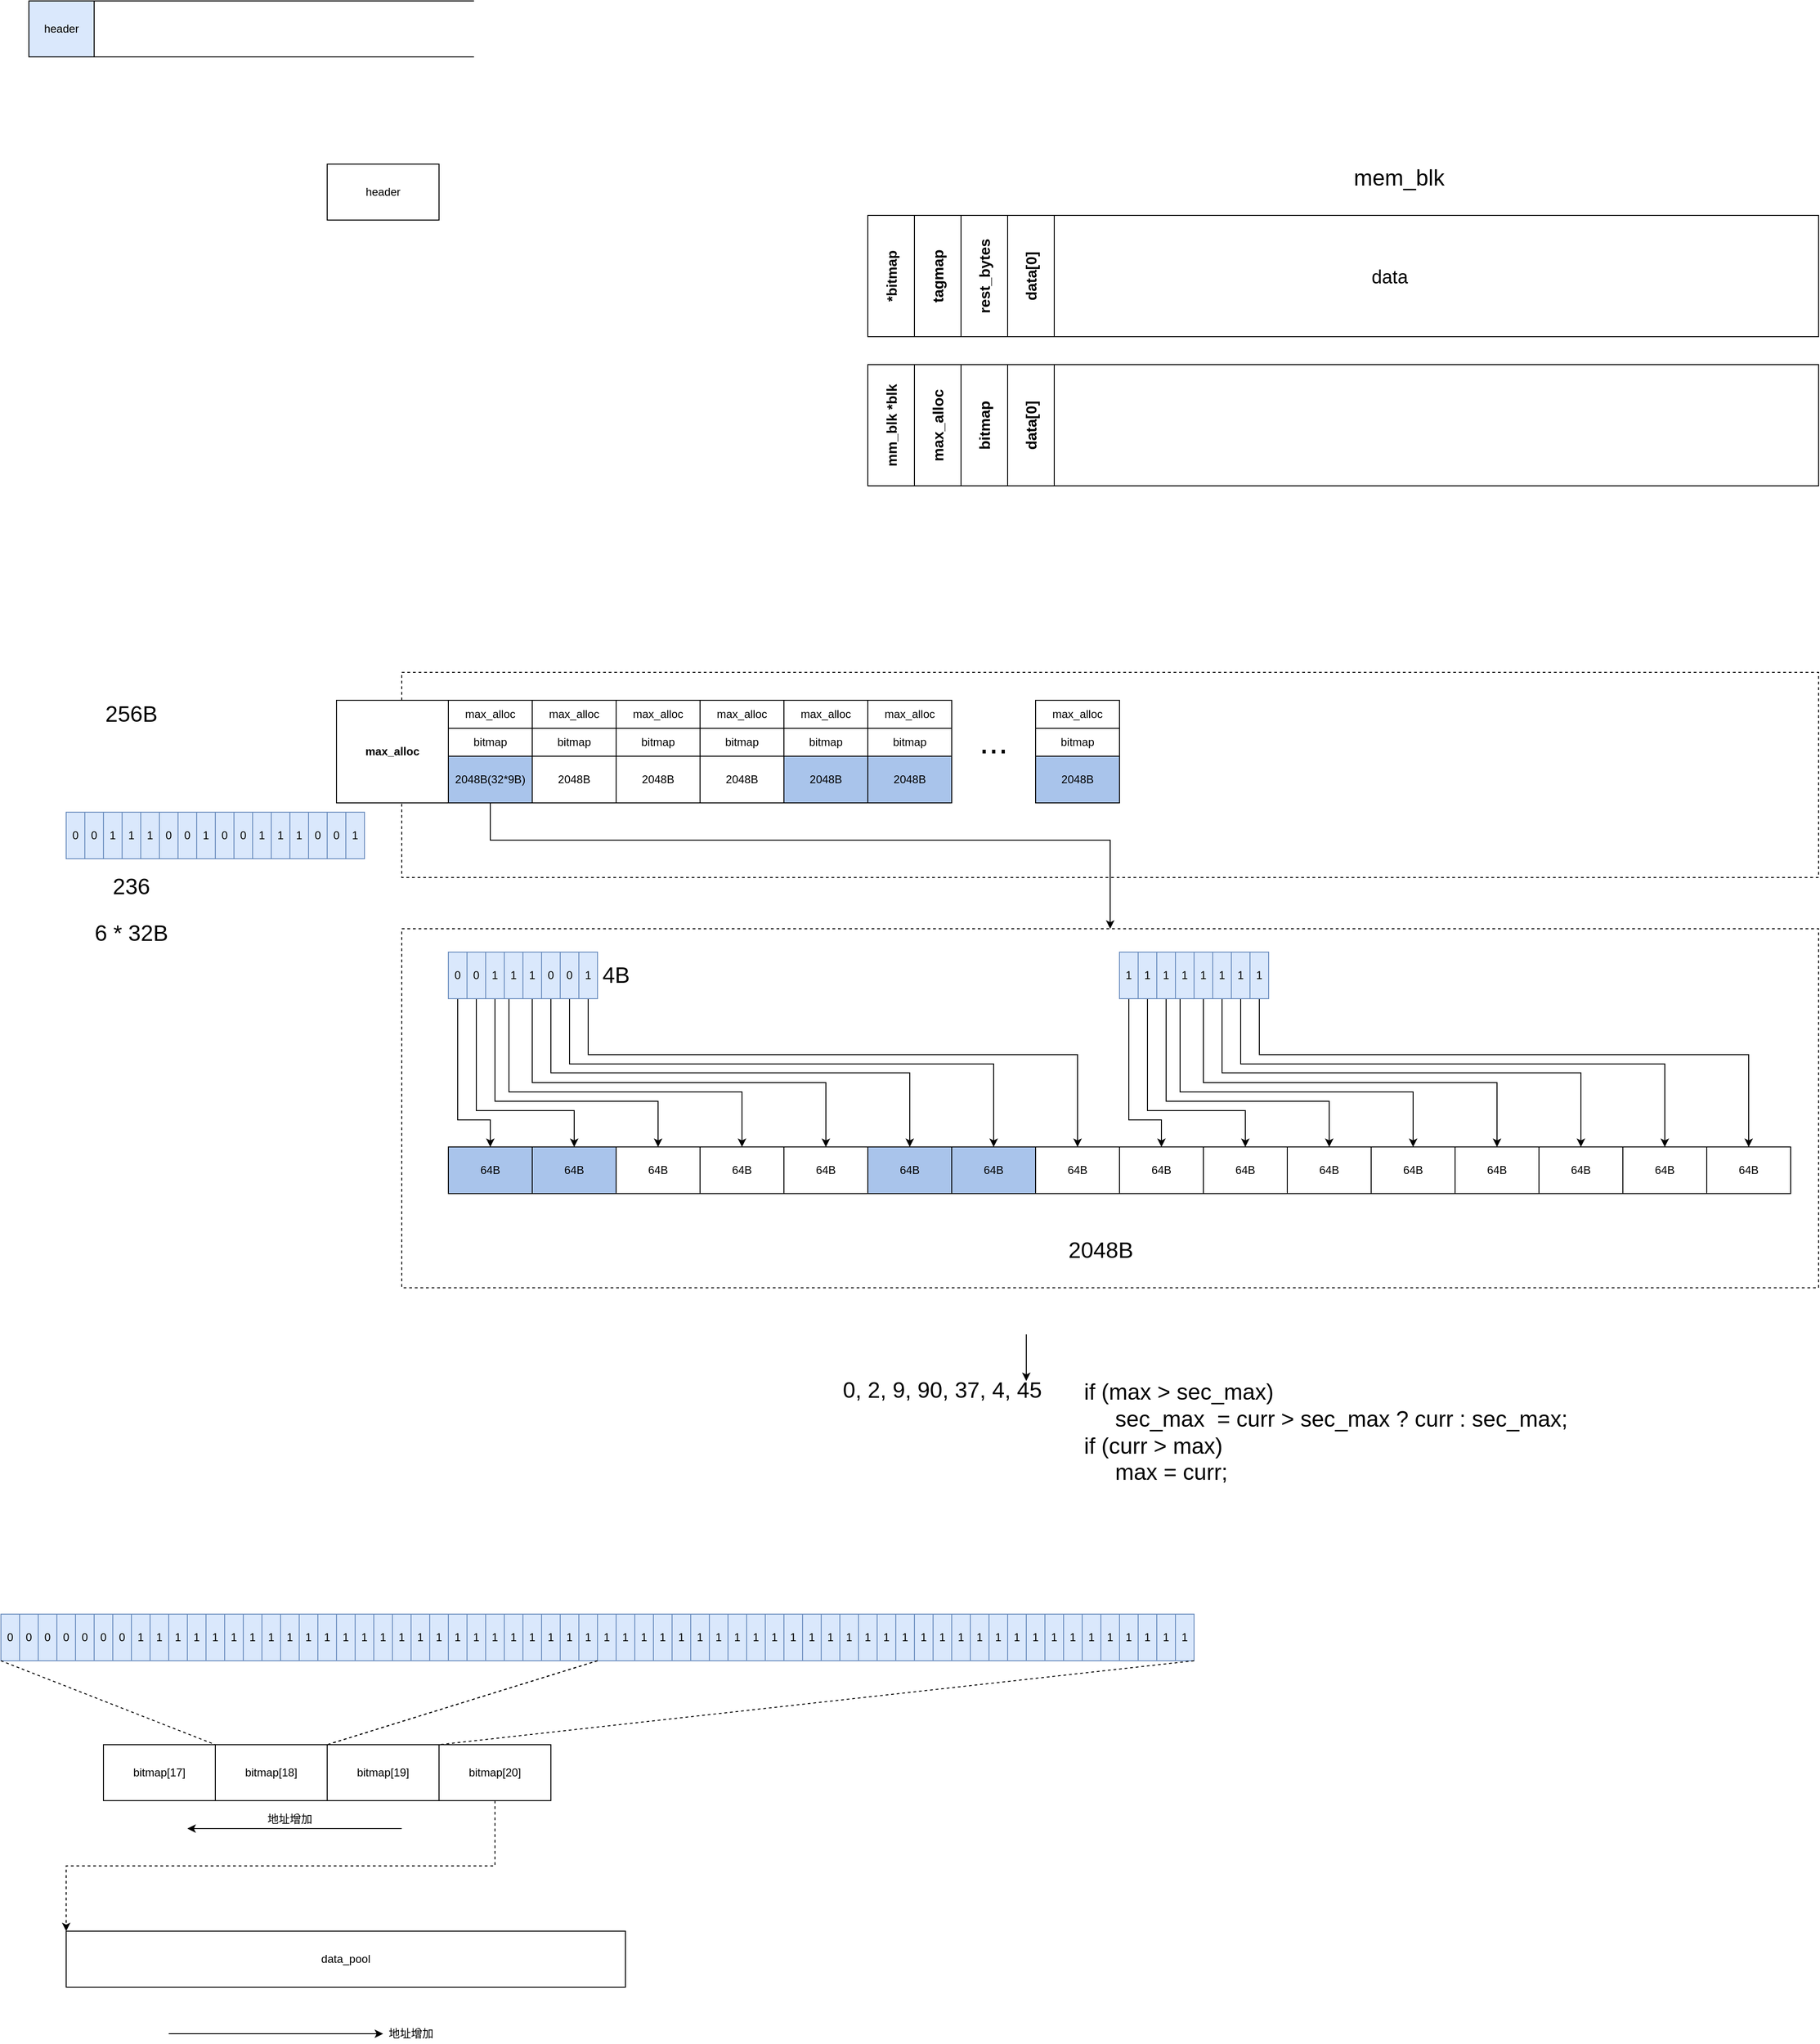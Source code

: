 <mxfile version="14.6.13" type="device"><diagram id="xrky2Eo9zaQdR9MrVfAn" name="第 1 页"><mxGraphModel dx="1934" dy="1294" grid="1" gridSize="10" guides="1" tooltips="1" connect="1" arrows="1" fold="1" page="1" pageScale="1" pageWidth="1654" pageHeight="1169" math="0" shadow="0"><root><mxCell id="0"/><mxCell id="1" parent="0"/><mxCell id="5TR0qfjbOUY7SYUzNgng-30" value="" style="rounded=0;whiteSpace=wrap;html=1;fillColor=none;dashed=1;" parent="1" vertex="1"><mxGeometry x="440" y="810" width="1520" height="220" as="geometry"/></mxCell><mxCell id="5TR0qfjbOUY7SYUzNgng-8" value="" style="rounded=0;whiteSpace=wrap;html=1;fillColor=none;dashed=1;" parent="1" vertex="1"><mxGeometry x="440" y="1085" width="1520" height="385" as="geometry"/></mxCell><mxCell id="mHPgx5wicVpE-fZShQkG-5" value="64B" style="rounded=0;whiteSpace=wrap;html=1;fillColor=#A9C4EB;" parent="1" vertex="1"><mxGeometry x="490" y="1319" width="90" height="50" as="geometry"/></mxCell><mxCell id="HG-naVNKrqQVrggqef4V-28" style="edgeStyle=orthogonalEdgeStyle;rounded=0;orthogonalLoop=1;jettySize=auto;html=1;exitX=0.5;exitY=1;exitDx=0;exitDy=0;" parent="1" source="HG-naVNKrqQVrggqef4V-5" target="mHPgx5wicVpE-fZShQkG-5" edge="1"><mxGeometry relative="1" as="geometry"><Array as="points"><mxPoint x="500" y="1290"/><mxPoint x="535" y="1290"/></Array></mxGeometry></mxCell><mxCell id="HG-naVNKrqQVrggqef4V-5" value="0" style="rounded=0;whiteSpace=wrap;html=1;fillColor=#dae8fc;strokeColor=#6c8ebf;" parent="1" vertex="1"><mxGeometry x="490" y="1110" width="20" height="50" as="geometry"/></mxCell><mxCell id="HG-naVNKrqQVrggqef4V-29" style="edgeStyle=orthogonalEdgeStyle;rounded=0;orthogonalLoop=1;jettySize=auto;html=1;exitX=0.5;exitY=1;exitDx=0;exitDy=0;" parent="1" source="HG-naVNKrqQVrggqef4V-6" target="HG-naVNKrqQVrggqef4V-21" edge="1"><mxGeometry relative="1" as="geometry"><Array as="points"><mxPoint x="520" y="1280"/><mxPoint x="625" y="1280"/></Array></mxGeometry></mxCell><mxCell id="HG-naVNKrqQVrggqef4V-6" value="0" style="rounded=0;whiteSpace=wrap;html=1;fillColor=#dae8fc;strokeColor=#6c8ebf;" parent="1" vertex="1"><mxGeometry x="510" y="1110" width="20" height="50" as="geometry"/></mxCell><mxCell id="HG-naVNKrqQVrggqef4V-30" style="edgeStyle=orthogonalEdgeStyle;rounded=0;orthogonalLoop=1;jettySize=auto;html=1;exitX=0.5;exitY=1;exitDx=0;exitDy=0;" parent="1" source="HG-naVNKrqQVrggqef4V-9" target="HG-naVNKrqQVrggqef4V-22" edge="1"><mxGeometry relative="1" as="geometry"><Array as="points"><mxPoint x="540" y="1270"/><mxPoint x="715" y="1270"/></Array></mxGeometry></mxCell><mxCell id="HG-naVNKrqQVrggqef4V-9" value="1" style="rounded=0;whiteSpace=wrap;html=1;fillColor=#dae8fc;strokeColor=#6c8ebf;" parent="1" vertex="1"><mxGeometry x="530" y="1110" width="20" height="50" as="geometry"/></mxCell><mxCell id="HG-naVNKrqQVrggqef4V-31" style="edgeStyle=orthogonalEdgeStyle;rounded=0;orthogonalLoop=1;jettySize=auto;html=1;exitX=0.25;exitY=1;exitDx=0;exitDy=0;" parent="1" source="HG-naVNKrqQVrggqef4V-10" target="HG-naVNKrqQVrggqef4V-23" edge="1"><mxGeometry relative="1" as="geometry"><Array as="points"><mxPoint x="555" y="1260"/><mxPoint x="805" y="1260"/></Array></mxGeometry></mxCell><mxCell id="HG-naVNKrqQVrggqef4V-10" value="1" style="rounded=0;whiteSpace=wrap;html=1;fillColor=#dae8fc;strokeColor=#6c8ebf;" parent="1" vertex="1"><mxGeometry x="550" y="1110" width="20" height="50" as="geometry"/></mxCell><mxCell id="HG-naVNKrqQVrggqef4V-32" style="edgeStyle=orthogonalEdgeStyle;rounded=0;orthogonalLoop=1;jettySize=auto;html=1;exitX=0.5;exitY=1;exitDx=0;exitDy=0;entryX=0.5;entryY=0;entryDx=0;entryDy=0;" parent="1" source="HG-naVNKrqQVrggqef4V-11" target="HG-naVNKrqQVrggqef4V-24" edge="1"><mxGeometry relative="1" as="geometry"><Array as="points"><mxPoint x="580" y="1250"/><mxPoint x="895" y="1250"/></Array></mxGeometry></mxCell><mxCell id="HG-naVNKrqQVrggqef4V-11" value="1" style="rounded=0;whiteSpace=wrap;html=1;fillColor=#dae8fc;strokeColor=#6c8ebf;" parent="1" vertex="1"><mxGeometry x="570" y="1110" width="20" height="50" as="geometry"/></mxCell><mxCell id="HG-naVNKrqQVrggqef4V-33" style="edgeStyle=orthogonalEdgeStyle;rounded=0;orthogonalLoop=1;jettySize=auto;html=1;exitX=0.5;exitY=1;exitDx=0;exitDy=0;" parent="1" source="HG-naVNKrqQVrggqef4V-12" target="HG-naVNKrqQVrggqef4V-25" edge="1"><mxGeometry relative="1" as="geometry"/></mxCell><mxCell id="HG-naVNKrqQVrggqef4V-12" value="0" style="rounded=0;whiteSpace=wrap;html=1;fillColor=#dae8fc;strokeColor=#6c8ebf;" parent="1" vertex="1"><mxGeometry x="590" y="1110" width="20" height="50" as="geometry"/></mxCell><mxCell id="HG-naVNKrqQVrggqef4V-34" style="edgeStyle=orthogonalEdgeStyle;rounded=0;orthogonalLoop=1;jettySize=auto;html=1;exitX=0.5;exitY=1;exitDx=0;exitDy=0;entryX=0.5;entryY=0;entryDx=0;entryDy=0;" parent="1" source="HG-naVNKrqQVrggqef4V-13" target="HG-naVNKrqQVrggqef4V-26" edge="1"><mxGeometry relative="1" as="geometry"><Array as="points"><mxPoint x="620" y="1230"/><mxPoint x="1075" y="1230"/></Array></mxGeometry></mxCell><mxCell id="HG-naVNKrqQVrggqef4V-13" value="0" style="rounded=0;whiteSpace=wrap;html=1;fillColor=#dae8fc;strokeColor=#6c8ebf;" parent="1" vertex="1"><mxGeometry x="610" y="1110" width="20" height="50" as="geometry"/></mxCell><mxCell id="HG-naVNKrqQVrggqef4V-35" style="edgeStyle=orthogonalEdgeStyle;rounded=0;orthogonalLoop=1;jettySize=auto;html=1;exitX=0.5;exitY=1;exitDx=0;exitDy=0;entryX=0.5;entryY=0;entryDx=0;entryDy=0;" parent="1" source="HG-naVNKrqQVrggqef4V-14" target="HG-naVNKrqQVrggqef4V-27" edge="1"><mxGeometry relative="1" as="geometry"><Array as="points"><mxPoint x="640" y="1220"/><mxPoint x="1165" y="1220"/></Array></mxGeometry></mxCell><mxCell id="HG-naVNKrqQVrggqef4V-14" value="1" style="rounded=0;whiteSpace=wrap;html=1;fillColor=#dae8fc;strokeColor=#6c8ebf;" parent="1" vertex="1"><mxGeometry x="630" y="1110" width="20" height="50" as="geometry"/></mxCell><mxCell id="HG-naVNKrqQVrggqef4V-21" value="64B" style="rounded=0;whiteSpace=wrap;html=1;fillColor=#A9C4EB;" parent="1" vertex="1"><mxGeometry x="580" y="1319" width="90" height="50" as="geometry"/></mxCell><mxCell id="HG-naVNKrqQVrggqef4V-22" value="64B" style="rounded=0;whiteSpace=wrap;html=1;" parent="1" vertex="1"><mxGeometry x="670" y="1319" width="90" height="50" as="geometry"/></mxCell><mxCell id="HG-naVNKrqQVrggqef4V-23" value="64B" style="rounded=0;whiteSpace=wrap;html=1;" parent="1" vertex="1"><mxGeometry x="760" y="1319" width="90" height="50" as="geometry"/></mxCell><mxCell id="HG-naVNKrqQVrggqef4V-24" value="64B" style="rounded=0;whiteSpace=wrap;html=1;" parent="1" vertex="1"><mxGeometry x="850" y="1319" width="90" height="50" as="geometry"/></mxCell><mxCell id="HG-naVNKrqQVrggqef4V-25" value="64B" style="rounded=0;whiteSpace=wrap;html=1;fillColor=#A9C4EB;" parent="1" vertex="1"><mxGeometry x="940" y="1319" width="90" height="50" as="geometry"/></mxCell><mxCell id="HG-naVNKrqQVrggqef4V-26" value="64B" style="rounded=0;whiteSpace=wrap;html=1;fillColor=#A9C4EB;" parent="1" vertex="1"><mxGeometry x="1030" y="1319" width="90" height="50" as="geometry"/></mxCell><mxCell id="HG-naVNKrqQVrggqef4V-27" value="64B" style="rounded=0;whiteSpace=wrap;html=1;" parent="1" vertex="1"><mxGeometry x="1120" y="1319" width="90" height="50" as="geometry"/></mxCell><mxCell id="HG-naVNKrqQVrggqef4V-38" value="64B" style="rounded=0;whiteSpace=wrap;html=1;" parent="1" vertex="1"><mxGeometry x="1210" y="1319" width="90" height="50" as="geometry"/></mxCell><mxCell id="HG-naVNKrqQVrggqef4V-39" style="edgeStyle=orthogonalEdgeStyle;rounded=0;orthogonalLoop=1;jettySize=auto;html=1;exitX=0.5;exitY=1;exitDx=0;exitDy=0;" parent="1" source="HG-naVNKrqQVrggqef4V-40" target="HG-naVNKrqQVrggqef4V-38" edge="1"><mxGeometry relative="1" as="geometry"><Array as="points"><mxPoint x="1220" y="1290"/><mxPoint x="1255" y="1290"/></Array></mxGeometry></mxCell><mxCell id="HG-naVNKrqQVrggqef4V-40" value="1" style="rounded=0;whiteSpace=wrap;html=1;fillColor=#dae8fc;strokeColor=#6c8ebf;" parent="1" vertex="1"><mxGeometry x="1210" y="1110" width="20" height="50" as="geometry"/></mxCell><mxCell id="HG-naVNKrqQVrggqef4V-41" style="edgeStyle=orthogonalEdgeStyle;rounded=0;orthogonalLoop=1;jettySize=auto;html=1;exitX=0.5;exitY=1;exitDx=0;exitDy=0;" parent="1" source="HG-naVNKrqQVrggqef4V-42" target="HG-naVNKrqQVrggqef4V-55" edge="1"><mxGeometry relative="1" as="geometry"><Array as="points"><mxPoint x="1240" y="1280"/><mxPoint x="1345" y="1280"/></Array></mxGeometry></mxCell><mxCell id="HG-naVNKrqQVrggqef4V-42" value="1" style="rounded=0;whiteSpace=wrap;html=1;fillColor=#dae8fc;strokeColor=#6c8ebf;" parent="1" vertex="1"><mxGeometry x="1230" y="1110" width="20" height="50" as="geometry"/></mxCell><mxCell id="HG-naVNKrqQVrggqef4V-43" style="edgeStyle=orthogonalEdgeStyle;rounded=0;orthogonalLoop=1;jettySize=auto;html=1;exitX=0.5;exitY=1;exitDx=0;exitDy=0;" parent="1" source="HG-naVNKrqQVrggqef4V-44" target="HG-naVNKrqQVrggqef4V-56" edge="1"><mxGeometry relative="1" as="geometry"><Array as="points"><mxPoint x="1260" y="1270"/><mxPoint x="1435" y="1270"/></Array></mxGeometry></mxCell><mxCell id="HG-naVNKrqQVrggqef4V-44" value="1" style="rounded=0;whiteSpace=wrap;html=1;fillColor=#dae8fc;strokeColor=#6c8ebf;" parent="1" vertex="1"><mxGeometry x="1250" y="1110" width="20" height="50" as="geometry"/></mxCell><mxCell id="HG-naVNKrqQVrggqef4V-45" style="edgeStyle=orthogonalEdgeStyle;rounded=0;orthogonalLoop=1;jettySize=auto;html=1;exitX=0.25;exitY=1;exitDx=0;exitDy=0;" parent="1" source="HG-naVNKrqQVrggqef4V-46" target="HG-naVNKrqQVrggqef4V-57" edge="1"><mxGeometry relative="1" as="geometry"><Array as="points"><mxPoint x="1275" y="1260"/><mxPoint x="1525" y="1260"/></Array></mxGeometry></mxCell><mxCell id="HG-naVNKrqQVrggqef4V-46" value="1" style="rounded=0;whiteSpace=wrap;html=1;fillColor=#dae8fc;strokeColor=#6c8ebf;" parent="1" vertex="1"><mxGeometry x="1270" y="1110" width="20" height="50" as="geometry"/></mxCell><mxCell id="HG-naVNKrqQVrggqef4V-47" style="edgeStyle=orthogonalEdgeStyle;rounded=0;orthogonalLoop=1;jettySize=auto;html=1;exitX=0.5;exitY=1;exitDx=0;exitDy=0;entryX=0.5;entryY=0;entryDx=0;entryDy=0;" parent="1" source="HG-naVNKrqQVrggqef4V-48" target="HG-naVNKrqQVrggqef4V-58" edge="1"><mxGeometry relative="1" as="geometry"><Array as="points"><mxPoint x="1300" y="1250"/><mxPoint x="1615" y="1250"/></Array></mxGeometry></mxCell><mxCell id="HG-naVNKrqQVrggqef4V-48" value="1" style="rounded=0;whiteSpace=wrap;html=1;fillColor=#dae8fc;strokeColor=#6c8ebf;" parent="1" vertex="1"><mxGeometry x="1290" y="1110" width="20" height="50" as="geometry"/></mxCell><mxCell id="HG-naVNKrqQVrggqef4V-49" style="edgeStyle=orthogonalEdgeStyle;rounded=0;orthogonalLoop=1;jettySize=auto;html=1;exitX=0.5;exitY=1;exitDx=0;exitDy=0;" parent="1" source="HG-naVNKrqQVrggqef4V-50" target="HG-naVNKrqQVrggqef4V-59" edge="1"><mxGeometry relative="1" as="geometry"/></mxCell><mxCell id="HG-naVNKrqQVrggqef4V-50" value="1" style="rounded=0;whiteSpace=wrap;html=1;fillColor=#dae8fc;strokeColor=#6c8ebf;" parent="1" vertex="1"><mxGeometry x="1310" y="1110" width="20" height="50" as="geometry"/></mxCell><mxCell id="HG-naVNKrqQVrggqef4V-51" style="edgeStyle=orthogonalEdgeStyle;rounded=0;orthogonalLoop=1;jettySize=auto;html=1;exitX=0.5;exitY=1;exitDx=0;exitDy=0;entryX=0.5;entryY=0;entryDx=0;entryDy=0;" parent="1" source="HG-naVNKrqQVrggqef4V-52" target="HG-naVNKrqQVrggqef4V-60" edge="1"><mxGeometry relative="1" as="geometry"><Array as="points"><mxPoint x="1340" y="1230"/><mxPoint x="1795" y="1230"/></Array></mxGeometry></mxCell><mxCell id="HG-naVNKrqQVrggqef4V-52" value="1" style="rounded=0;whiteSpace=wrap;html=1;fillColor=#dae8fc;strokeColor=#6c8ebf;" parent="1" vertex="1"><mxGeometry x="1330" y="1110" width="20" height="50" as="geometry"/></mxCell><mxCell id="HG-naVNKrqQVrggqef4V-53" style="edgeStyle=orthogonalEdgeStyle;rounded=0;orthogonalLoop=1;jettySize=auto;html=1;exitX=0.5;exitY=1;exitDx=0;exitDy=0;entryX=0.5;entryY=0;entryDx=0;entryDy=0;" parent="1" source="HG-naVNKrqQVrggqef4V-54" target="HG-naVNKrqQVrggqef4V-61" edge="1"><mxGeometry relative="1" as="geometry"><Array as="points"><mxPoint x="1360" y="1220"/><mxPoint x="1885" y="1220"/></Array></mxGeometry></mxCell><mxCell id="HG-naVNKrqQVrggqef4V-54" value="1" style="rounded=0;whiteSpace=wrap;html=1;fillColor=#dae8fc;strokeColor=#6c8ebf;" parent="1" vertex="1"><mxGeometry x="1350" y="1110" width="20" height="50" as="geometry"/></mxCell><mxCell id="HG-naVNKrqQVrggqef4V-55" value="64B" style="rounded=0;whiteSpace=wrap;html=1;" parent="1" vertex="1"><mxGeometry x="1300" y="1319" width="90" height="50" as="geometry"/></mxCell><mxCell id="HG-naVNKrqQVrggqef4V-56" value="64B" style="rounded=0;whiteSpace=wrap;html=1;" parent="1" vertex="1"><mxGeometry x="1390" y="1319" width="90" height="50" as="geometry"/></mxCell><mxCell id="HG-naVNKrqQVrggqef4V-57" value="64B" style="rounded=0;whiteSpace=wrap;html=1;" parent="1" vertex="1"><mxGeometry x="1480" y="1319" width="90" height="50" as="geometry"/></mxCell><mxCell id="HG-naVNKrqQVrggqef4V-58" value="64B" style="rounded=0;whiteSpace=wrap;html=1;" parent="1" vertex="1"><mxGeometry x="1570" y="1319" width="90" height="50" as="geometry"/></mxCell><mxCell id="HG-naVNKrqQVrggqef4V-59" value="64B" style="rounded=0;whiteSpace=wrap;html=1;" parent="1" vertex="1"><mxGeometry x="1660" y="1319" width="90" height="50" as="geometry"/></mxCell><mxCell id="HG-naVNKrqQVrggqef4V-60" value="64B" style="rounded=0;whiteSpace=wrap;html=1;" parent="1" vertex="1"><mxGeometry x="1750" y="1319" width="90" height="50" as="geometry"/></mxCell><mxCell id="HG-naVNKrqQVrggqef4V-61" value="64B" style="rounded=0;whiteSpace=wrap;html=1;" parent="1" vertex="1"><mxGeometry x="1840" y="1319" width="90" height="50" as="geometry"/></mxCell><mxCell id="HG-naVNKrqQVrggqef4V-62" value="2048B" style="text;html=1;strokeColor=none;fillColor=none;align=center;verticalAlign=middle;whiteSpace=wrap;rounded=0;fontSize=24;" parent="1" vertex="1"><mxGeometry x="1170" y="1420" width="40" height="20" as="geometry"/></mxCell><mxCell id="5TR0qfjbOUY7SYUzNgng-9" style="edgeStyle=orthogonalEdgeStyle;rounded=0;orthogonalLoop=1;jettySize=auto;html=1;exitX=0.5;exitY=1;exitDx=0;exitDy=0;entryX=0.5;entryY=0;entryDx=0;entryDy=0;" parent="1" source="5TR0qfjbOUY7SYUzNgng-1" target="5TR0qfjbOUY7SYUzNgng-8" edge="1"><mxGeometry relative="1" as="geometry"><Array as="points"><mxPoint x="535" y="990"/><mxPoint x="1200" y="990"/></Array></mxGeometry></mxCell><mxCell id="5TR0qfjbOUY7SYUzNgng-1" value="2048B(32*9B)" style="rounded=0;whiteSpace=wrap;html=1;fillColor=#A9C4EB;" parent="1" vertex="1"><mxGeometry x="490" y="900" width="90" height="50" as="geometry"/></mxCell><mxCell id="5TR0qfjbOUY7SYUzNgng-2" value="2048B" style="rounded=0;whiteSpace=wrap;html=1;" parent="1" vertex="1"><mxGeometry x="580" y="900" width="90" height="50" as="geometry"/></mxCell><mxCell id="5TR0qfjbOUY7SYUzNgng-3" value="2048B" style="rounded=0;whiteSpace=wrap;html=1;" parent="1" vertex="1"><mxGeometry x="670" y="900" width="90" height="50" as="geometry"/></mxCell><mxCell id="5TR0qfjbOUY7SYUzNgng-4" value="2048B" style="rounded=0;whiteSpace=wrap;html=1;" parent="1" vertex="1"><mxGeometry x="760" y="900" width="90" height="50" as="geometry"/></mxCell><mxCell id="5TR0qfjbOUY7SYUzNgng-5" value="2048B" style="rounded=0;whiteSpace=wrap;html=1;fillColor=#A9C4EB;" parent="1" vertex="1"><mxGeometry x="850" y="900" width="90" height="50" as="geometry"/></mxCell><mxCell id="5TR0qfjbOUY7SYUzNgng-6" value="2048B" style="rounded=0;whiteSpace=wrap;html=1;fillColor=#A9C4EB;" parent="1" vertex="1"><mxGeometry x="940" y="900" width="90" height="50" as="geometry"/></mxCell><mxCell id="5TR0qfjbOUY7SYUzNgng-11" value="2048B" style="rounded=0;whiteSpace=wrap;html=1;fillColor=#A9C4EB;" parent="1" vertex="1"><mxGeometry x="1120" y="900" width="90" height="50" as="geometry"/></mxCell><mxCell id="5TR0qfjbOUY7SYUzNgng-34" value="" style="rounded=0;whiteSpace=wrap;html=1;fillColor=none;" parent="1" vertex="1"><mxGeometry x="940" y="480" width="1020" height="130" as="geometry"/></mxCell><mxCell id="5TR0qfjbOUY7SYUzNgng-35" value="mm_blk *blk" style="rounded=0;whiteSpace=wrap;html=1;fillColor=none;direction=west;horizontal=0;fontStyle=1;fontSize=15;" parent="1" vertex="1"><mxGeometry x="940" y="480" width="50" height="130" as="geometry"/></mxCell><mxCell id="5TR0qfjbOUY7SYUzNgng-36" value="data[0]" style="rounded=0;whiteSpace=wrap;html=1;fillColor=none;direction=west;horizontal=0;fontSize=16;fontStyle=1" parent="1" vertex="1"><mxGeometry x="1090" y="480" width="50" height="130" as="geometry"/></mxCell><mxCell id="5TR0qfjbOUY7SYUzNgng-39" value="mem_blk" style="text;html=1;strokeColor=none;fillColor=none;align=center;verticalAlign=middle;whiteSpace=wrap;rounded=0;fontSize=24;" parent="1" vertex="1"><mxGeometry x="1490" y="270" width="40" height="20" as="geometry"/></mxCell><mxCell id="5TR0qfjbOUY7SYUzNgng-46" value="tagmap" style="rounded=0;whiteSpace=wrap;html=1;fillColor=none;direction=west;horizontal=0;fontSize=16;fontStyle=1" parent="1" vertex="1"><mxGeometry x="990" y="320" width="50" height="130" as="geometry"/></mxCell><mxCell id="5TR0qfjbOUY7SYUzNgng-47" value="*bitmap" style="rounded=0;whiteSpace=wrap;html=1;fillColor=none;direction=west;horizontal=0;fontStyle=1;fontSize=15;" parent="1" vertex="1"><mxGeometry x="940" y="320" width="50" height="130" as="geometry"/></mxCell><mxCell id="5TR0qfjbOUY7SYUzNgng-48" value="&lt;font style=&quot;font-size: 20px&quot;&gt;data&lt;/font&gt;" style="rounded=0;whiteSpace=wrap;html=1;fillColor=none;" parent="1" vertex="1"><mxGeometry x="1040" y="320" width="920" height="130" as="geometry"/></mxCell><mxCell id="5TR0qfjbOUY7SYUzNgng-49" value="max_alloc" style="rounded=0;whiteSpace=wrap;html=1;fillColor=none;direction=west;horizontal=0;fontSize=16;fontStyle=1" parent="1" vertex="1"><mxGeometry x="990" y="480" width="50" height="130" as="geometry"/></mxCell><mxCell id="5TR0qfjbOUY7SYUzNgng-52" value="4B" style="text;html=1;strokeColor=none;fillColor=none;align=center;verticalAlign=middle;whiteSpace=wrap;rounded=0;fontSize=24;" parent="1" vertex="1"><mxGeometry x="650" y="1125" width="40" height="20" as="geometry"/></mxCell><mxCell id="5TR0qfjbOUY7SYUzNgng-55" value="0" style="rounded=0;whiteSpace=wrap;html=1;fillColor=#dae8fc;strokeColor=#6c8ebf;" parent="1" vertex="1"><mxGeometry x="80" y="960" width="20" height="50" as="geometry"/></mxCell><mxCell id="5TR0qfjbOUY7SYUzNgng-56" value="0" style="rounded=0;whiteSpace=wrap;html=1;fillColor=#dae8fc;strokeColor=#6c8ebf;" parent="1" vertex="1"><mxGeometry x="100" y="960" width="20" height="50" as="geometry"/></mxCell><mxCell id="5TR0qfjbOUY7SYUzNgng-57" value="1" style="rounded=0;whiteSpace=wrap;html=1;fillColor=#dae8fc;strokeColor=#6c8ebf;" parent="1" vertex="1"><mxGeometry x="120" y="960" width="20" height="50" as="geometry"/></mxCell><mxCell id="5TR0qfjbOUY7SYUzNgng-58" value="1" style="rounded=0;whiteSpace=wrap;html=1;fillColor=#dae8fc;strokeColor=#6c8ebf;" parent="1" vertex="1"><mxGeometry x="140" y="960" width="20" height="50" as="geometry"/></mxCell><mxCell id="5TR0qfjbOUY7SYUzNgng-59" value="1" style="rounded=0;whiteSpace=wrap;html=1;fillColor=#dae8fc;strokeColor=#6c8ebf;" parent="1" vertex="1"><mxGeometry x="160" y="960" width="20" height="50" as="geometry"/></mxCell><mxCell id="5TR0qfjbOUY7SYUzNgng-60" value="0" style="rounded=0;whiteSpace=wrap;html=1;fillColor=#dae8fc;strokeColor=#6c8ebf;" parent="1" vertex="1"><mxGeometry x="180" y="960" width="20" height="50" as="geometry"/></mxCell><mxCell id="5TR0qfjbOUY7SYUzNgng-61" value="0" style="rounded=0;whiteSpace=wrap;html=1;fillColor=#dae8fc;strokeColor=#6c8ebf;" parent="1" vertex="1"><mxGeometry x="200" y="960" width="20" height="50" as="geometry"/></mxCell><mxCell id="5TR0qfjbOUY7SYUzNgng-62" value="1" style="rounded=0;whiteSpace=wrap;html=1;fillColor=#dae8fc;strokeColor=#6c8ebf;" parent="1" vertex="1"><mxGeometry x="220" y="960" width="20" height="50" as="geometry"/></mxCell><mxCell id="5TR0qfjbOUY7SYUzNgng-63" value="236" style="text;html=1;strokeColor=none;fillColor=none;align=center;verticalAlign=middle;whiteSpace=wrap;rounded=0;fontSize=24;" parent="1" vertex="1"><mxGeometry x="130" y="1030" width="40" height="20" as="geometry"/></mxCell><mxCell id="5TR0qfjbOUY7SYUzNgng-64" value="6 * 32B" style="text;html=1;strokeColor=none;fillColor=none;align=center;verticalAlign=middle;whiteSpace=wrap;rounded=0;fontSize=24;" parent="1" vertex="1"><mxGeometry x="100" y="1080" width="100" height="20" as="geometry"/></mxCell><mxCell id="5TR0qfjbOUY7SYUzNgng-65" value="256B" style="text;html=1;strokeColor=none;fillColor=none;align=center;verticalAlign=middle;whiteSpace=wrap;rounded=0;fontSize=24;" parent="1" vertex="1"><mxGeometry x="130" y="845" width="40" height="20" as="geometry"/></mxCell><mxCell id="5TR0qfjbOUY7SYUzNgng-74" value="0" style="rounded=0;whiteSpace=wrap;html=1;fillColor=#dae8fc;strokeColor=#6c8ebf;" parent="1" vertex="1"><mxGeometry x="240" y="960" width="20" height="50" as="geometry"/></mxCell><mxCell id="5TR0qfjbOUY7SYUzNgng-75" value="0" style="rounded=0;whiteSpace=wrap;html=1;fillColor=#dae8fc;strokeColor=#6c8ebf;" parent="1" vertex="1"><mxGeometry x="260" y="960" width="20" height="50" as="geometry"/></mxCell><mxCell id="5TR0qfjbOUY7SYUzNgng-76" value="1" style="rounded=0;whiteSpace=wrap;html=1;fillColor=#dae8fc;strokeColor=#6c8ebf;" parent="1" vertex="1"><mxGeometry x="280" y="960" width="20" height="50" as="geometry"/></mxCell><mxCell id="5TR0qfjbOUY7SYUzNgng-77" value="1" style="rounded=0;whiteSpace=wrap;html=1;fillColor=#dae8fc;strokeColor=#6c8ebf;" parent="1" vertex="1"><mxGeometry x="300" y="960" width="20" height="50" as="geometry"/></mxCell><mxCell id="5TR0qfjbOUY7SYUzNgng-78" value="1" style="rounded=0;whiteSpace=wrap;html=1;fillColor=#dae8fc;strokeColor=#6c8ebf;" parent="1" vertex="1"><mxGeometry x="320" y="960" width="20" height="50" as="geometry"/></mxCell><mxCell id="5TR0qfjbOUY7SYUzNgng-79" value="0" style="rounded=0;whiteSpace=wrap;html=1;fillColor=#dae8fc;strokeColor=#6c8ebf;" parent="1" vertex="1"><mxGeometry x="340" y="960" width="20" height="50" as="geometry"/></mxCell><mxCell id="5TR0qfjbOUY7SYUzNgng-80" value="0" style="rounded=0;whiteSpace=wrap;html=1;fillColor=#dae8fc;strokeColor=#6c8ebf;" parent="1" vertex="1"><mxGeometry x="360" y="960" width="20" height="50" as="geometry"/></mxCell><mxCell id="5TR0qfjbOUY7SYUzNgng-81" value="1" style="rounded=0;whiteSpace=wrap;html=1;fillColor=#dae8fc;strokeColor=#6c8ebf;" parent="1" vertex="1"><mxGeometry x="380" y="960" width="20" height="50" as="geometry"/></mxCell><mxCell id="5TR0qfjbOUY7SYUzNgng-83" value="0" style="rounded=0;whiteSpace=wrap;html=1;fillColor=#dae8fc;strokeColor=#6c8ebf;" parent="1" vertex="1"><mxGeometry x="10" y="1820" width="20" height="50" as="geometry"/></mxCell><mxCell id="5TR0qfjbOUY7SYUzNgng-84" value="0" style="rounded=0;whiteSpace=wrap;html=1;fillColor=#dae8fc;strokeColor=#6c8ebf;" parent="1" vertex="1"><mxGeometry x="30" y="1820" width="20" height="50" as="geometry"/></mxCell><mxCell id="5TR0qfjbOUY7SYUzNgng-85" value="0" style="rounded=0;whiteSpace=wrap;html=1;fillColor=#dae8fc;strokeColor=#6c8ebf;" parent="1" vertex="1"><mxGeometry x="50" y="1820" width="20" height="50" as="geometry"/></mxCell><mxCell id="5TR0qfjbOUY7SYUzNgng-86" value="0" style="rounded=0;whiteSpace=wrap;html=1;fillColor=#dae8fc;strokeColor=#6c8ebf;" parent="1" vertex="1"><mxGeometry x="70" y="1820" width="20" height="50" as="geometry"/></mxCell><mxCell id="5TR0qfjbOUY7SYUzNgng-87" value="0" style="rounded=0;whiteSpace=wrap;html=1;fillColor=#dae8fc;strokeColor=#6c8ebf;" parent="1" vertex="1"><mxGeometry x="90" y="1820" width="20" height="50" as="geometry"/></mxCell><mxCell id="5TR0qfjbOUY7SYUzNgng-88" value="0" style="rounded=0;whiteSpace=wrap;html=1;fillColor=#dae8fc;strokeColor=#6c8ebf;" parent="1" vertex="1"><mxGeometry x="110" y="1820" width="20" height="50" as="geometry"/></mxCell><mxCell id="5TR0qfjbOUY7SYUzNgng-89" value="0" style="rounded=0;whiteSpace=wrap;html=1;fillColor=#dae8fc;strokeColor=#6c8ebf;" parent="1" vertex="1"><mxGeometry x="130" y="1820" width="20" height="50" as="geometry"/></mxCell><mxCell id="5TR0qfjbOUY7SYUzNgng-90" value="1" style="rounded=0;whiteSpace=wrap;html=1;fillColor=#dae8fc;strokeColor=#6c8ebf;" parent="1" vertex="1"><mxGeometry x="150" y="1820" width="20" height="50" as="geometry"/></mxCell><mxCell id="5TR0qfjbOUY7SYUzNgng-91" value="1" style="rounded=0;whiteSpace=wrap;html=1;fillColor=#dae8fc;strokeColor=#6c8ebf;" parent="1" vertex="1"><mxGeometry x="170" y="1820" width="20" height="50" as="geometry"/></mxCell><mxCell id="5TR0qfjbOUY7SYUzNgng-92" value="1" style="rounded=0;whiteSpace=wrap;html=1;fillColor=#dae8fc;strokeColor=#6c8ebf;" parent="1" vertex="1"><mxGeometry x="190" y="1820" width="20" height="50" as="geometry"/></mxCell><mxCell id="5TR0qfjbOUY7SYUzNgng-93" value="1" style="rounded=0;whiteSpace=wrap;html=1;fillColor=#dae8fc;strokeColor=#6c8ebf;" parent="1" vertex="1"><mxGeometry x="210" y="1820" width="20" height="50" as="geometry"/></mxCell><mxCell id="5TR0qfjbOUY7SYUzNgng-94" value="1" style="rounded=0;whiteSpace=wrap;html=1;fillColor=#dae8fc;strokeColor=#6c8ebf;" parent="1" vertex="1"><mxGeometry x="230" y="1820" width="20" height="50" as="geometry"/></mxCell><mxCell id="5TR0qfjbOUY7SYUzNgng-95" value="1" style="rounded=0;whiteSpace=wrap;html=1;fillColor=#dae8fc;strokeColor=#6c8ebf;" parent="1" vertex="1"><mxGeometry x="250" y="1820" width="20" height="50" as="geometry"/></mxCell><mxCell id="5TR0qfjbOUY7SYUzNgng-96" value="1" style="rounded=0;whiteSpace=wrap;html=1;fillColor=#dae8fc;strokeColor=#6c8ebf;" parent="1" vertex="1"><mxGeometry x="270" y="1820" width="20" height="50" as="geometry"/></mxCell><mxCell id="5TR0qfjbOUY7SYUzNgng-97" value="1" style="rounded=0;whiteSpace=wrap;html=1;fillColor=#dae8fc;strokeColor=#6c8ebf;" parent="1" vertex="1"><mxGeometry x="290" y="1820" width="20" height="50" as="geometry"/></mxCell><mxCell id="5TR0qfjbOUY7SYUzNgng-98" value="1" style="rounded=0;whiteSpace=wrap;html=1;fillColor=#dae8fc;strokeColor=#6c8ebf;" parent="1" vertex="1"><mxGeometry x="310" y="1820" width="20" height="50" as="geometry"/></mxCell><mxCell id="5TR0qfjbOUY7SYUzNgng-99" value="1" style="rounded=0;whiteSpace=wrap;html=1;fillColor=#dae8fc;strokeColor=#6c8ebf;" parent="1" vertex="1"><mxGeometry x="330" y="1820" width="20" height="50" as="geometry"/></mxCell><mxCell id="5TR0qfjbOUY7SYUzNgng-100" value="1" style="rounded=0;whiteSpace=wrap;html=1;fillColor=#dae8fc;strokeColor=#6c8ebf;" parent="1" vertex="1"><mxGeometry x="350" y="1820" width="20" height="50" as="geometry"/></mxCell><mxCell id="5TR0qfjbOUY7SYUzNgng-101" value="1" style="rounded=0;whiteSpace=wrap;html=1;fillColor=#dae8fc;strokeColor=#6c8ebf;" parent="1" vertex="1"><mxGeometry x="370" y="1820" width="20" height="50" as="geometry"/></mxCell><mxCell id="5TR0qfjbOUY7SYUzNgng-102" value="1" style="rounded=0;whiteSpace=wrap;html=1;fillColor=#dae8fc;strokeColor=#6c8ebf;" parent="1" vertex="1"><mxGeometry x="390" y="1820" width="20" height="50" as="geometry"/></mxCell><mxCell id="5TR0qfjbOUY7SYUzNgng-103" value="1" style="rounded=0;whiteSpace=wrap;html=1;fillColor=#dae8fc;strokeColor=#6c8ebf;" parent="1" vertex="1"><mxGeometry x="410" y="1820" width="20" height="50" as="geometry"/></mxCell><mxCell id="5TR0qfjbOUY7SYUzNgng-104" value="1" style="rounded=0;whiteSpace=wrap;html=1;fillColor=#dae8fc;strokeColor=#6c8ebf;" parent="1" vertex="1"><mxGeometry x="430" y="1820" width="20" height="50" as="geometry"/></mxCell><mxCell id="5TR0qfjbOUY7SYUzNgng-105" value="1" style="rounded=0;whiteSpace=wrap;html=1;fillColor=#dae8fc;strokeColor=#6c8ebf;" parent="1" vertex="1"><mxGeometry x="450" y="1820" width="20" height="50" as="geometry"/></mxCell><mxCell id="5TR0qfjbOUY7SYUzNgng-106" value="1" style="rounded=0;whiteSpace=wrap;html=1;fillColor=#dae8fc;strokeColor=#6c8ebf;" parent="1" vertex="1"><mxGeometry x="470" y="1820" width="20" height="50" as="geometry"/></mxCell><mxCell id="5TR0qfjbOUY7SYUzNgng-107" value="1" style="rounded=0;whiteSpace=wrap;html=1;fillColor=#dae8fc;strokeColor=#6c8ebf;" parent="1" vertex="1"><mxGeometry x="490" y="1820" width="20" height="50" as="geometry"/></mxCell><mxCell id="5TR0qfjbOUY7SYUzNgng-108" value="1" style="rounded=0;whiteSpace=wrap;html=1;fillColor=#dae8fc;strokeColor=#6c8ebf;" parent="1" vertex="1"><mxGeometry x="510" y="1820" width="20" height="50" as="geometry"/></mxCell><mxCell id="5TR0qfjbOUY7SYUzNgng-109" value="1" style="rounded=0;whiteSpace=wrap;html=1;fillColor=#dae8fc;strokeColor=#6c8ebf;" parent="1" vertex="1"><mxGeometry x="530" y="1820" width="20" height="50" as="geometry"/></mxCell><mxCell id="5TR0qfjbOUY7SYUzNgng-110" value="1" style="rounded=0;whiteSpace=wrap;html=1;fillColor=#dae8fc;strokeColor=#6c8ebf;" parent="1" vertex="1"><mxGeometry x="550" y="1820" width="20" height="50" as="geometry"/></mxCell><mxCell id="5TR0qfjbOUY7SYUzNgng-111" value="1" style="rounded=0;whiteSpace=wrap;html=1;fillColor=#dae8fc;strokeColor=#6c8ebf;" parent="1" vertex="1"><mxGeometry x="570" y="1820" width="20" height="50" as="geometry"/></mxCell><mxCell id="5TR0qfjbOUY7SYUzNgng-112" value="1" style="rounded=0;whiteSpace=wrap;html=1;fillColor=#dae8fc;strokeColor=#6c8ebf;" parent="1" vertex="1"><mxGeometry x="590" y="1820" width="20" height="50" as="geometry"/></mxCell><mxCell id="5TR0qfjbOUY7SYUzNgng-113" value="1" style="rounded=0;whiteSpace=wrap;html=1;fillColor=#dae8fc;strokeColor=#6c8ebf;" parent="1" vertex="1"><mxGeometry x="610" y="1820" width="20" height="50" as="geometry"/></mxCell><mxCell id="5TR0qfjbOUY7SYUzNgng-114" value="1" style="rounded=0;whiteSpace=wrap;html=1;fillColor=#dae8fc;strokeColor=#6c8ebf;" parent="1" vertex="1"><mxGeometry x="630" y="1820" width="20" height="50" as="geometry"/></mxCell><mxCell id="5TR0qfjbOUY7SYUzNgng-121" value="bitmap" style="rounded=0;whiteSpace=wrap;html=1;fillColor=none;direction=west;horizontal=0;fontSize=16;fontStyle=1" parent="1" vertex="1"><mxGeometry x="1040" y="480" width="50" height="130" as="geometry"/></mxCell><mxCell id="5TR0qfjbOUY7SYUzNgng-124" value="0, 2, 9, 90, 37, 4, 45" style="text;html=1;strokeColor=none;fillColor=none;align=center;verticalAlign=middle;whiteSpace=wrap;rounded=0;fontSize=24;" parent="1" vertex="1"><mxGeometry x="800" y="1570" width="440" height="20" as="geometry"/></mxCell><mxCell id="5TR0qfjbOUY7SYUzNgng-126" value="" style="endArrow=classic;html=1;fontSize=24;" parent="1" edge="1"><mxGeometry width="50" height="50" relative="1" as="geometry"><mxPoint x="1110.0" y="1520" as="sourcePoint"/><mxPoint x="1110.0" y="1570" as="targetPoint"/></mxGeometry></mxCell><mxCell id="5TR0qfjbOUY7SYUzNgng-127" value="if (max &amp;gt; sec_max)&amp;nbsp;&lt;br&gt;&amp;nbsp; &amp;nbsp; &amp;nbsp;sec_max&amp;nbsp; = curr &amp;gt; sec_max ? curr : sec_max;&amp;nbsp;&lt;br&gt;if (curr &amp;gt; max)&lt;br&gt;&amp;nbsp; &amp;nbsp; &amp;nbsp;max = curr;" style="text;html=1;strokeColor=none;fillColor=none;align=left;verticalAlign=middle;whiteSpace=wrap;rounded=0;fontSize=24;" parent="1" vertex="1"><mxGeometry x="1170" y="1560" width="560" height="130" as="geometry"/></mxCell><mxCell id="s2vvHZwJ-441cMXLLGay-2" value="header" style="rounded=0;whiteSpace=wrap;html=1;" parent="1" vertex="1"><mxGeometry x="360" y="265" width="120" height="60" as="geometry"/></mxCell><mxCell id="s2vvHZwJ-441cMXLLGay-3" value="" style="rounded=0;whiteSpace=wrap;html=1;" parent="1" vertex="1"><mxGeometry x="40" y="90" width="770" height="60" as="geometry"/></mxCell><mxCell id="s2vvHZwJ-441cMXLLGay-4" value="header" style="rounded=0;whiteSpace=wrap;html=1;fillColor=#dae8fc;" parent="1" vertex="1"><mxGeometry x="40" y="90" width="70" height="60" as="geometry"/></mxCell><mxCell id="y502EHJFoJxf0i7dAZgF-1" value="rest_bytes" style="rounded=0;whiteSpace=wrap;html=1;fillColor=none;direction=west;horizontal=0;fontSize=16;fontStyle=1" parent="1" vertex="1"><mxGeometry x="1040" y="320" width="50" height="130" as="geometry"/></mxCell><mxCell id="y502EHJFoJxf0i7dAZgF-2" value="data[0]" style="rounded=0;whiteSpace=wrap;html=1;fillColor=none;direction=west;horizontal=0;fontSize=16;fontStyle=1" parent="1" vertex="1"><mxGeometry x="1090" y="320" width="50" height="130" as="geometry"/></mxCell><mxCell id="y502EHJFoJxf0i7dAZgF-6" value="bitmap" style="rounded=0;whiteSpace=wrap;html=1;" parent="1" vertex="1"><mxGeometry x="490" y="870" width="90" height="30" as="geometry"/></mxCell><mxCell id="y502EHJFoJxf0i7dAZgF-7" value="bitmap" style="rounded=0;whiteSpace=wrap;html=1;" parent="1" vertex="1"><mxGeometry x="580" y="870" width="90" height="30" as="geometry"/></mxCell><mxCell id="y502EHJFoJxf0i7dAZgF-8" value="bitmap" style="rounded=0;whiteSpace=wrap;html=1;" parent="1" vertex="1"><mxGeometry x="670" y="870" width="90" height="30" as="geometry"/></mxCell><mxCell id="y502EHJFoJxf0i7dAZgF-9" value="bitmap" style="rounded=0;whiteSpace=wrap;html=1;" parent="1" vertex="1"><mxGeometry x="760" y="870" width="90" height="30" as="geometry"/></mxCell><mxCell id="y502EHJFoJxf0i7dAZgF-10" value="bitmap" style="rounded=0;whiteSpace=wrap;html=1;" parent="1" vertex="1"><mxGeometry x="850" y="870" width="90" height="30" as="geometry"/></mxCell><mxCell id="y502EHJFoJxf0i7dAZgF-11" value="bitmap" style="rounded=0;whiteSpace=wrap;html=1;" parent="1" vertex="1"><mxGeometry x="940" y="870" width="90" height="30" as="geometry"/></mxCell><mxCell id="y502EHJFoJxf0i7dAZgF-12" value="max_alloc" style="rounded=0;whiteSpace=wrap;html=1;" parent="1" vertex="1"><mxGeometry x="490" y="840" width="90" height="30" as="geometry"/></mxCell><mxCell id="y502EHJFoJxf0i7dAZgF-13" value="max_alloc" style="rounded=0;whiteSpace=wrap;html=1;" parent="1" vertex="1"><mxGeometry x="580" y="840" width="90" height="30" as="geometry"/></mxCell><mxCell id="y502EHJFoJxf0i7dAZgF-14" value="max_alloc" style="rounded=0;whiteSpace=wrap;html=1;" parent="1" vertex="1"><mxGeometry x="760" y="840" width="90" height="30" as="geometry"/></mxCell><mxCell id="y502EHJFoJxf0i7dAZgF-15" value="max_alloc" style="rounded=0;whiteSpace=wrap;html=1;" parent="1" vertex="1"><mxGeometry x="670" y="840" width="90" height="30" as="geometry"/></mxCell><mxCell id="y502EHJFoJxf0i7dAZgF-16" value="max_alloc" style="rounded=0;whiteSpace=wrap;html=1;" parent="1" vertex="1"><mxGeometry x="850" y="840" width="90" height="30" as="geometry"/></mxCell><mxCell id="y502EHJFoJxf0i7dAZgF-17" value="max_alloc" style="rounded=0;whiteSpace=wrap;html=1;" parent="1" vertex="1"><mxGeometry x="940" y="840" width="90" height="30" as="geometry"/></mxCell><mxCell id="y502EHJFoJxf0i7dAZgF-18" value="max_alloc" style="rounded=0;whiteSpace=wrap;html=1;" parent="1" vertex="1"><mxGeometry x="1120" y="840" width="90" height="30" as="geometry"/></mxCell><mxCell id="y502EHJFoJxf0i7dAZgF-19" value="bitmap" style="rounded=0;whiteSpace=wrap;html=1;" parent="1" vertex="1"><mxGeometry x="1120" y="870" width="90" height="30" as="geometry"/></mxCell><mxCell id="y502EHJFoJxf0i7dAZgF-20" value="&lt;font style=&quot;font-size: 37px&quot;&gt;...&lt;/font&gt;" style="text;html=1;strokeColor=none;fillColor=none;align=center;verticalAlign=middle;whiteSpace=wrap;rounded=0;" parent="1" vertex="1"><mxGeometry x="1055" y="875" width="40" height="20" as="geometry"/></mxCell><mxCell id="fTED_CvRqY-rwbJ3nxYj-1" value="max_alloc" style="rounded=0;whiteSpace=wrap;html=1;fontStyle=1" parent="1" vertex="1"><mxGeometry x="370" y="840" width="120" height="110" as="geometry"/></mxCell><mxCell id="0Q5mupk_NAxyaAhlvf6f-1" value="&lt;span&gt;bitmap[17]&lt;/span&gt;" style="rounded=0;whiteSpace=wrap;html=1;" vertex="1" parent="1"><mxGeometry x="120" y="1960" width="120" height="60" as="geometry"/></mxCell><mxCell id="0Q5mupk_NAxyaAhlvf6f-2" value="&lt;span&gt;bitmap[18]&lt;/span&gt;" style="rounded=0;whiteSpace=wrap;html=1;" vertex="1" parent="1"><mxGeometry x="240" y="1960" width="120" height="60" as="geometry"/></mxCell><mxCell id="0Q5mupk_NAxyaAhlvf6f-3" value="&lt;span&gt;bitmap[19]&lt;/span&gt;" style="rounded=0;whiteSpace=wrap;html=1;" vertex="1" parent="1"><mxGeometry x="360" y="1960" width="120" height="60" as="geometry"/></mxCell><mxCell id="0Q5mupk_NAxyaAhlvf6f-5" value="" style="endArrow=none;html=1;exitX=0;exitY=1;exitDx=0;exitDy=0;entryX=1;entryY=0;entryDx=0;entryDy=0;dashed=1;" edge="1" parent="1" source="5TR0qfjbOUY7SYUzNgng-83" target="0Q5mupk_NAxyaAhlvf6f-1"><mxGeometry width="50" height="50" relative="1" as="geometry"><mxPoint x="580" y="2040" as="sourcePoint"/><mxPoint x="630" y="1990" as="targetPoint"/></mxGeometry></mxCell><mxCell id="0Q5mupk_NAxyaAhlvf6f-6" value="" style="endArrow=none;html=1;entryX=1;entryY=0;entryDx=0;entryDy=0;dashed=1;exitX=1;exitY=1;exitDx=0;exitDy=0;" edge="1" parent="1" source="5TR0qfjbOUY7SYUzNgng-114" target="0Q5mupk_NAxyaAhlvf6f-2"><mxGeometry width="50" height="50" relative="1" as="geometry"><mxPoint x="720" y="1870" as="sourcePoint"/><mxPoint x="130" y="2030" as="targetPoint"/></mxGeometry></mxCell><mxCell id="0Q5mupk_NAxyaAhlvf6f-9" style="edgeStyle=orthogonalEdgeStyle;rounded=0;orthogonalLoop=1;jettySize=auto;html=1;exitX=0.5;exitY=1;exitDx=0;exitDy=0;entryX=0;entryY=0;entryDx=0;entryDy=0;dashed=1;" edge="1" parent="1" source="0Q5mupk_NAxyaAhlvf6f-7" target="0Q5mupk_NAxyaAhlvf6f-8"><mxGeometry relative="1" as="geometry"/></mxCell><mxCell id="0Q5mupk_NAxyaAhlvf6f-7" value="bitmap[20]" style="rounded=0;whiteSpace=wrap;html=1;" vertex="1" parent="1"><mxGeometry x="480" y="1960" width="120" height="60" as="geometry"/></mxCell><mxCell id="0Q5mupk_NAxyaAhlvf6f-8" value="data_pool" style="rounded=0;whiteSpace=wrap;html=1;" vertex="1" parent="1"><mxGeometry x="80" y="2160" width="600" height="60" as="geometry"/></mxCell><mxCell id="0Q5mupk_NAxyaAhlvf6f-10" value="" style="endArrow=classic;html=1;" edge="1" parent="1" target="0Q5mupk_NAxyaAhlvf6f-11"><mxGeometry width="50" height="50" relative="1" as="geometry"><mxPoint x="190" y="2270" as="sourcePoint"/><mxPoint x="560" y="2270" as="targetPoint"/></mxGeometry></mxCell><mxCell id="0Q5mupk_NAxyaAhlvf6f-11" value="地址增加" style="text;html=1;strokeColor=none;fillColor=none;align=center;verticalAlign=middle;whiteSpace=wrap;rounded=0;" vertex="1" parent="1"><mxGeometry x="420" y="2260" width="60" height="20" as="geometry"/></mxCell><mxCell id="0Q5mupk_NAxyaAhlvf6f-12" value="" style="endArrow=classic;html=1;" edge="1" parent="1"><mxGeometry width="50" height="50" relative="1" as="geometry"><mxPoint x="440" y="2050" as="sourcePoint"/><mxPoint x="210" y="2050" as="targetPoint"/></mxGeometry></mxCell><mxCell id="0Q5mupk_NAxyaAhlvf6f-13" value="地址增加" style="text;html=1;strokeColor=none;fillColor=none;align=center;verticalAlign=middle;whiteSpace=wrap;rounded=0;" vertex="1" parent="1"><mxGeometry x="290" y="2030" width="60" height="20" as="geometry"/></mxCell><mxCell id="0Q5mupk_NAxyaAhlvf6f-14" value="1" style="rounded=0;whiteSpace=wrap;html=1;fillColor=#dae8fc;strokeColor=#6c8ebf;" vertex="1" parent="1"><mxGeometry x="650" y="1820" width="20" height="50" as="geometry"/></mxCell><mxCell id="0Q5mupk_NAxyaAhlvf6f-15" value="1" style="rounded=0;whiteSpace=wrap;html=1;fillColor=#dae8fc;strokeColor=#6c8ebf;" vertex="1" parent="1"><mxGeometry x="670" y="1820" width="20" height="50" as="geometry"/></mxCell><mxCell id="0Q5mupk_NAxyaAhlvf6f-16" value="1" style="rounded=0;whiteSpace=wrap;html=1;fillColor=#dae8fc;strokeColor=#6c8ebf;" vertex="1" parent="1"><mxGeometry x="690" y="1820" width="20" height="50" as="geometry"/></mxCell><mxCell id="0Q5mupk_NAxyaAhlvf6f-17" value="1" style="rounded=0;whiteSpace=wrap;html=1;fillColor=#dae8fc;strokeColor=#6c8ebf;" vertex="1" parent="1"><mxGeometry x="710" y="1820" width="20" height="50" as="geometry"/></mxCell><mxCell id="0Q5mupk_NAxyaAhlvf6f-18" value="1" style="rounded=0;whiteSpace=wrap;html=1;fillColor=#dae8fc;strokeColor=#6c8ebf;" vertex="1" parent="1"><mxGeometry x="730" y="1820" width="20" height="50" as="geometry"/></mxCell><mxCell id="0Q5mupk_NAxyaAhlvf6f-19" value="1" style="rounded=0;whiteSpace=wrap;html=1;fillColor=#dae8fc;strokeColor=#6c8ebf;" vertex="1" parent="1"><mxGeometry x="750" y="1820" width="20" height="50" as="geometry"/></mxCell><mxCell id="0Q5mupk_NAxyaAhlvf6f-20" value="1" style="rounded=0;whiteSpace=wrap;html=1;fillColor=#dae8fc;strokeColor=#6c8ebf;" vertex="1" parent="1"><mxGeometry x="770" y="1820" width="20" height="50" as="geometry"/></mxCell><mxCell id="0Q5mupk_NAxyaAhlvf6f-21" value="1" style="rounded=0;whiteSpace=wrap;html=1;fillColor=#dae8fc;strokeColor=#6c8ebf;" vertex="1" parent="1"><mxGeometry x="790" y="1820" width="20" height="50" as="geometry"/></mxCell><mxCell id="0Q5mupk_NAxyaAhlvf6f-22" value="1" style="rounded=0;whiteSpace=wrap;html=1;fillColor=#dae8fc;strokeColor=#6c8ebf;" vertex="1" parent="1"><mxGeometry x="810" y="1820" width="20" height="50" as="geometry"/></mxCell><mxCell id="0Q5mupk_NAxyaAhlvf6f-23" value="1" style="rounded=0;whiteSpace=wrap;html=1;fillColor=#dae8fc;strokeColor=#6c8ebf;" vertex="1" parent="1"><mxGeometry x="830" y="1820" width="20" height="50" as="geometry"/></mxCell><mxCell id="0Q5mupk_NAxyaAhlvf6f-24" value="1" style="rounded=0;whiteSpace=wrap;html=1;fillColor=#dae8fc;strokeColor=#6c8ebf;" vertex="1" parent="1"><mxGeometry x="850" y="1820" width="20" height="50" as="geometry"/></mxCell><mxCell id="0Q5mupk_NAxyaAhlvf6f-25" value="1" style="rounded=0;whiteSpace=wrap;html=1;fillColor=#dae8fc;strokeColor=#6c8ebf;" vertex="1" parent="1"><mxGeometry x="870" y="1820" width="20" height="50" as="geometry"/></mxCell><mxCell id="0Q5mupk_NAxyaAhlvf6f-26" value="1" style="rounded=0;whiteSpace=wrap;html=1;fillColor=#dae8fc;strokeColor=#6c8ebf;" vertex="1" parent="1"><mxGeometry x="890" y="1820" width="20" height="50" as="geometry"/></mxCell><mxCell id="0Q5mupk_NAxyaAhlvf6f-27" value="1" style="rounded=0;whiteSpace=wrap;html=1;fillColor=#dae8fc;strokeColor=#6c8ebf;" vertex="1" parent="1"><mxGeometry x="910" y="1820" width="20" height="50" as="geometry"/></mxCell><mxCell id="0Q5mupk_NAxyaAhlvf6f-28" value="1" style="rounded=0;whiteSpace=wrap;html=1;fillColor=#dae8fc;strokeColor=#6c8ebf;" vertex="1" parent="1"><mxGeometry x="930" y="1820" width="20" height="50" as="geometry"/></mxCell><mxCell id="0Q5mupk_NAxyaAhlvf6f-29" value="1" style="rounded=0;whiteSpace=wrap;html=1;fillColor=#dae8fc;strokeColor=#6c8ebf;" vertex="1" parent="1"><mxGeometry x="950" y="1820" width="20" height="50" as="geometry"/></mxCell><mxCell id="0Q5mupk_NAxyaAhlvf6f-30" value="1" style="rounded=0;whiteSpace=wrap;html=1;fillColor=#dae8fc;strokeColor=#6c8ebf;" vertex="1" parent="1"><mxGeometry x="970" y="1820" width="20" height="50" as="geometry"/></mxCell><mxCell id="0Q5mupk_NAxyaAhlvf6f-31" value="1" style="rounded=0;whiteSpace=wrap;html=1;fillColor=#dae8fc;strokeColor=#6c8ebf;" vertex="1" parent="1"><mxGeometry x="990" y="1820" width="20" height="50" as="geometry"/></mxCell><mxCell id="0Q5mupk_NAxyaAhlvf6f-32" value="1" style="rounded=0;whiteSpace=wrap;html=1;fillColor=#dae8fc;strokeColor=#6c8ebf;" vertex="1" parent="1"><mxGeometry x="1010" y="1820" width="20" height="50" as="geometry"/></mxCell><mxCell id="0Q5mupk_NAxyaAhlvf6f-33" value="1" style="rounded=0;whiteSpace=wrap;html=1;fillColor=#dae8fc;strokeColor=#6c8ebf;" vertex="1" parent="1"><mxGeometry x="1030" y="1820" width="20" height="50" as="geometry"/></mxCell><mxCell id="0Q5mupk_NAxyaAhlvf6f-34" value="1" style="rounded=0;whiteSpace=wrap;html=1;fillColor=#dae8fc;strokeColor=#6c8ebf;" vertex="1" parent="1"><mxGeometry x="1050" y="1820" width="20" height="50" as="geometry"/></mxCell><mxCell id="0Q5mupk_NAxyaAhlvf6f-35" value="1" style="rounded=0;whiteSpace=wrap;html=1;fillColor=#dae8fc;strokeColor=#6c8ebf;" vertex="1" parent="1"><mxGeometry x="1070" y="1820" width="20" height="50" as="geometry"/></mxCell><mxCell id="0Q5mupk_NAxyaAhlvf6f-36" value="1" style="rounded=0;whiteSpace=wrap;html=1;fillColor=#dae8fc;strokeColor=#6c8ebf;" vertex="1" parent="1"><mxGeometry x="1090" y="1820" width="20" height="50" as="geometry"/></mxCell><mxCell id="0Q5mupk_NAxyaAhlvf6f-37" value="1" style="rounded=0;whiteSpace=wrap;html=1;fillColor=#dae8fc;strokeColor=#6c8ebf;" vertex="1" parent="1"><mxGeometry x="1110" y="1820" width="20" height="50" as="geometry"/></mxCell><mxCell id="0Q5mupk_NAxyaAhlvf6f-38" value="1" style="rounded=0;whiteSpace=wrap;html=1;fillColor=#dae8fc;strokeColor=#6c8ebf;" vertex="1" parent="1"><mxGeometry x="1130" y="1820" width="20" height="50" as="geometry"/></mxCell><mxCell id="0Q5mupk_NAxyaAhlvf6f-39" value="1" style="rounded=0;whiteSpace=wrap;html=1;fillColor=#dae8fc;strokeColor=#6c8ebf;" vertex="1" parent="1"><mxGeometry x="1150" y="1820" width="20" height="50" as="geometry"/></mxCell><mxCell id="0Q5mupk_NAxyaAhlvf6f-40" value="1" style="rounded=0;whiteSpace=wrap;html=1;fillColor=#dae8fc;strokeColor=#6c8ebf;" vertex="1" parent="1"><mxGeometry x="1170" y="1820" width="20" height="50" as="geometry"/></mxCell><mxCell id="0Q5mupk_NAxyaAhlvf6f-41" value="1" style="rounded=0;whiteSpace=wrap;html=1;fillColor=#dae8fc;strokeColor=#6c8ebf;" vertex="1" parent="1"><mxGeometry x="1190" y="1820" width="20" height="50" as="geometry"/></mxCell><mxCell id="0Q5mupk_NAxyaAhlvf6f-42" value="1" style="rounded=0;whiteSpace=wrap;html=1;fillColor=#dae8fc;strokeColor=#6c8ebf;" vertex="1" parent="1"><mxGeometry x="1210" y="1820" width="20" height="50" as="geometry"/></mxCell><mxCell id="0Q5mupk_NAxyaAhlvf6f-43" value="1" style="rounded=0;whiteSpace=wrap;html=1;fillColor=#dae8fc;strokeColor=#6c8ebf;" vertex="1" parent="1"><mxGeometry x="1230" y="1820" width="20" height="50" as="geometry"/></mxCell><mxCell id="0Q5mupk_NAxyaAhlvf6f-44" value="1" style="rounded=0;whiteSpace=wrap;html=1;fillColor=#dae8fc;strokeColor=#6c8ebf;" vertex="1" parent="1"><mxGeometry x="1250" y="1820" width="20" height="50" as="geometry"/></mxCell><mxCell id="0Q5mupk_NAxyaAhlvf6f-45" value="1" style="rounded=0;whiteSpace=wrap;html=1;fillColor=#dae8fc;strokeColor=#6c8ebf;" vertex="1" parent="1"><mxGeometry x="1270" y="1820" width="20" height="50" as="geometry"/></mxCell><mxCell id="0Q5mupk_NAxyaAhlvf6f-46" value="" style="endArrow=none;html=1;entryX=1;entryY=0;entryDx=0;entryDy=0;dashed=1;exitX=0;exitY=1;exitDx=0;exitDy=0;" edge="1" parent="1" source="0Q5mupk_NAxyaAhlvf6f-14" target="0Q5mupk_NAxyaAhlvf6f-2"><mxGeometry width="50" height="50" relative="1" as="geometry"><mxPoint x="670" y="1880" as="sourcePoint"/><mxPoint x="250" y="1970" as="targetPoint"/></mxGeometry></mxCell><mxCell id="0Q5mupk_NAxyaAhlvf6f-47" value="" style="endArrow=none;html=1;entryX=0;entryY=0;entryDx=0;entryDy=0;dashed=1;" edge="1" parent="1" target="0Q5mupk_NAxyaAhlvf6f-7"><mxGeometry width="50" height="50" relative="1" as="geometry"><mxPoint x="1290" y="1870" as="sourcePoint"/><mxPoint x="490" y="1970" as="targetPoint"/></mxGeometry></mxCell></root></mxGraphModel></diagram></mxfile>